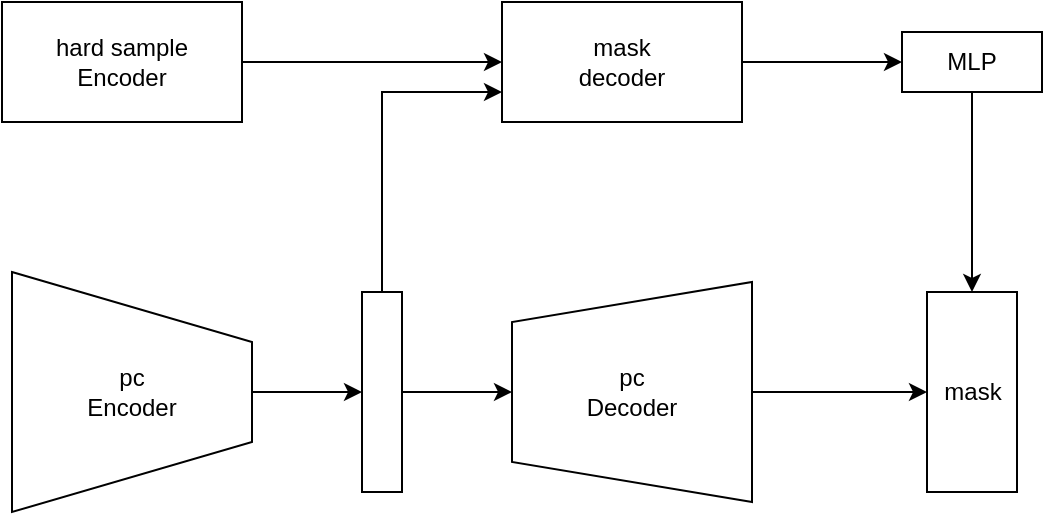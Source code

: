 <mxfile version="21.2.9" type="github">
  <diagram name="第 1 页" id="XfOFILs00ZGRHzHzvPaA">
    <mxGraphModel dx="1430" dy="797" grid="1" gridSize="10" guides="1" tooltips="1" connect="1" arrows="1" fold="1" page="1" pageScale="1" pageWidth="1169" pageHeight="827" math="0" shadow="0">
      <root>
        <mxCell id="0" />
        <mxCell id="1" parent="0" />
        <mxCell id="iP6cr7Y66vlfGGgkkz_Z-12" style="edgeStyle=orthogonalEdgeStyle;rounded=0;orthogonalLoop=1;jettySize=auto;html=1;" edge="1" parent="1" source="iP6cr7Y66vlfGGgkkz_Z-1" target="iP6cr7Y66vlfGGgkkz_Z-10">
          <mxGeometry relative="1" as="geometry" />
        </mxCell>
        <mxCell id="iP6cr7Y66vlfGGgkkz_Z-1" value="hard sample&lt;br&gt;Encoder" style="rounded=0;whiteSpace=wrap;html=1;" vertex="1" parent="1">
          <mxGeometry x="280" y="370" width="120" height="60" as="geometry" />
        </mxCell>
        <mxCell id="iP6cr7Y66vlfGGgkkz_Z-7" style="edgeStyle=orthogonalEdgeStyle;rounded=0;orthogonalLoop=1;jettySize=auto;html=1;entryX=0;entryY=0.5;entryDx=0;entryDy=0;" edge="1" parent="1" source="iP6cr7Y66vlfGGgkkz_Z-4" target="iP6cr7Y66vlfGGgkkz_Z-6">
          <mxGeometry relative="1" as="geometry" />
        </mxCell>
        <mxCell id="iP6cr7Y66vlfGGgkkz_Z-4" value="pc&lt;br&gt;Encoder" style="shape=trapezoid;perimeter=trapezoidPerimeter;whiteSpace=wrap;html=1;fixedSize=1;rotation=90;size=35;horizontal=0;" vertex="1" parent="1">
          <mxGeometry x="285" y="505" width="120" height="120" as="geometry" />
        </mxCell>
        <mxCell id="iP6cr7Y66vlfGGgkkz_Z-9" style="edgeStyle=orthogonalEdgeStyle;rounded=0;orthogonalLoop=1;jettySize=auto;html=1;entryX=0.5;entryY=0;entryDx=0;entryDy=0;" edge="1" parent="1" source="iP6cr7Y66vlfGGgkkz_Z-6" target="iP6cr7Y66vlfGGgkkz_Z-8">
          <mxGeometry relative="1" as="geometry" />
        </mxCell>
        <mxCell id="iP6cr7Y66vlfGGgkkz_Z-11" style="edgeStyle=orthogonalEdgeStyle;rounded=0;orthogonalLoop=1;jettySize=auto;html=1;entryX=0;entryY=0.75;entryDx=0;entryDy=0;" edge="1" parent="1" source="iP6cr7Y66vlfGGgkkz_Z-6" target="iP6cr7Y66vlfGGgkkz_Z-10">
          <mxGeometry relative="1" as="geometry">
            <mxPoint x="470" y="410" as="targetPoint" />
            <Array as="points">
              <mxPoint x="470" y="415" />
            </Array>
          </mxGeometry>
        </mxCell>
        <mxCell id="iP6cr7Y66vlfGGgkkz_Z-6" value="" style="rounded=0;whiteSpace=wrap;html=1;" vertex="1" parent="1">
          <mxGeometry x="460" y="515" width="20" height="100" as="geometry" />
        </mxCell>
        <mxCell id="iP6cr7Y66vlfGGgkkz_Z-17" style="edgeStyle=orthogonalEdgeStyle;rounded=0;orthogonalLoop=1;jettySize=auto;html=1;" edge="1" parent="1" source="iP6cr7Y66vlfGGgkkz_Z-8" target="iP6cr7Y66vlfGGgkkz_Z-16">
          <mxGeometry relative="1" as="geometry" />
        </mxCell>
        <mxCell id="iP6cr7Y66vlfGGgkkz_Z-8" value="pc&lt;br&gt;Decoder" style="shape=trapezoid;perimeter=trapezoidPerimeter;whiteSpace=wrap;html=1;fixedSize=1;rotation=90;size=20;verticalAlign=middle;horizontal=0;labelPosition=center;verticalLabelPosition=middle;align=center;direction=west;" vertex="1" parent="1">
          <mxGeometry x="540" y="505" width="110" height="120" as="geometry" />
        </mxCell>
        <mxCell id="iP6cr7Y66vlfGGgkkz_Z-14" style="edgeStyle=orthogonalEdgeStyle;rounded=0;orthogonalLoop=1;jettySize=auto;html=1;exitX=1;exitY=0.5;exitDx=0;exitDy=0;entryX=0;entryY=0.5;entryDx=0;entryDy=0;" edge="1" parent="1" source="iP6cr7Y66vlfGGgkkz_Z-10" target="iP6cr7Y66vlfGGgkkz_Z-13">
          <mxGeometry relative="1" as="geometry" />
        </mxCell>
        <mxCell id="iP6cr7Y66vlfGGgkkz_Z-10" value="mask&lt;br&gt;decoder" style="rounded=0;whiteSpace=wrap;html=1;" vertex="1" parent="1">
          <mxGeometry x="530" y="370" width="120" height="60" as="geometry" />
        </mxCell>
        <mxCell id="iP6cr7Y66vlfGGgkkz_Z-18" style="edgeStyle=orthogonalEdgeStyle;rounded=0;orthogonalLoop=1;jettySize=auto;html=1;" edge="1" parent="1" source="iP6cr7Y66vlfGGgkkz_Z-13" target="iP6cr7Y66vlfGGgkkz_Z-16">
          <mxGeometry relative="1" as="geometry" />
        </mxCell>
        <mxCell id="iP6cr7Y66vlfGGgkkz_Z-13" value="MLP" style="rounded=0;whiteSpace=wrap;html=1;" vertex="1" parent="1">
          <mxGeometry x="730" y="385" width="70" height="30" as="geometry" />
        </mxCell>
        <mxCell id="iP6cr7Y66vlfGGgkkz_Z-16" value="mask" style="rounded=0;whiteSpace=wrap;html=1;" vertex="1" parent="1">
          <mxGeometry x="742.5" y="515" width="45" height="100" as="geometry" />
        </mxCell>
      </root>
    </mxGraphModel>
  </diagram>
</mxfile>
